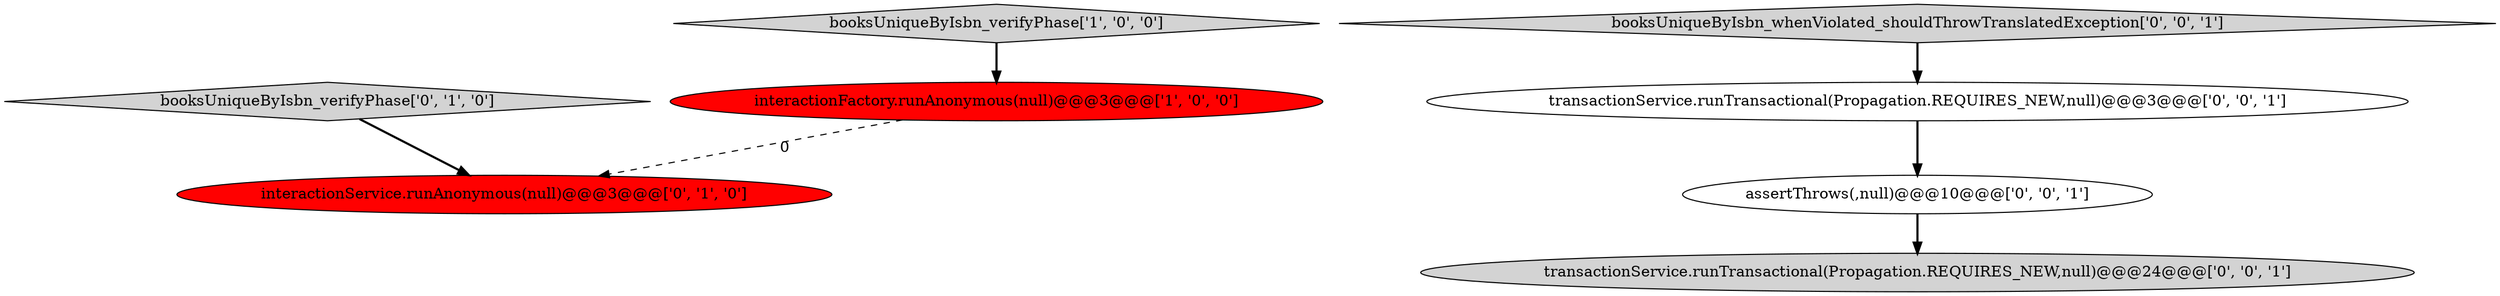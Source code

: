digraph {
0 [style = filled, label = "interactionFactory.runAnonymous(null)@@@3@@@['1', '0', '0']", fillcolor = red, shape = ellipse image = "AAA1AAABBB1BBB"];
4 [style = filled, label = "transactionService.runTransactional(Propagation.REQUIRES_NEW,null)@@@3@@@['0', '0', '1']", fillcolor = white, shape = ellipse image = "AAA0AAABBB3BBB"];
2 [style = filled, label = "booksUniqueByIsbn_verifyPhase['0', '1', '0']", fillcolor = lightgray, shape = diamond image = "AAA0AAABBB2BBB"];
5 [style = filled, label = "booksUniqueByIsbn_whenViolated_shouldThrowTranslatedException['0', '0', '1']", fillcolor = lightgray, shape = diamond image = "AAA0AAABBB3BBB"];
3 [style = filled, label = "interactionService.runAnonymous(null)@@@3@@@['0', '1', '0']", fillcolor = red, shape = ellipse image = "AAA1AAABBB2BBB"];
7 [style = filled, label = "transactionService.runTransactional(Propagation.REQUIRES_NEW,null)@@@24@@@['0', '0', '1']", fillcolor = lightgray, shape = ellipse image = "AAA0AAABBB3BBB"];
6 [style = filled, label = "assertThrows(,null)@@@10@@@['0', '0', '1']", fillcolor = white, shape = ellipse image = "AAA0AAABBB3BBB"];
1 [style = filled, label = "booksUniqueByIsbn_verifyPhase['1', '0', '0']", fillcolor = lightgray, shape = diamond image = "AAA0AAABBB1BBB"];
0->3 [style = dashed, label="0"];
1->0 [style = bold, label=""];
6->7 [style = bold, label=""];
4->6 [style = bold, label=""];
5->4 [style = bold, label=""];
2->3 [style = bold, label=""];
}
